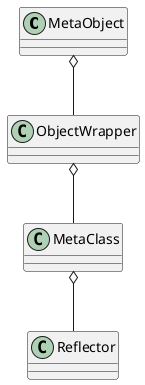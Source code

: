 @startuml

MetaObject o-- ObjectWrapper

ObjectWrapper o-- MetaClass

MetaClass o-- Reflector

@enduml